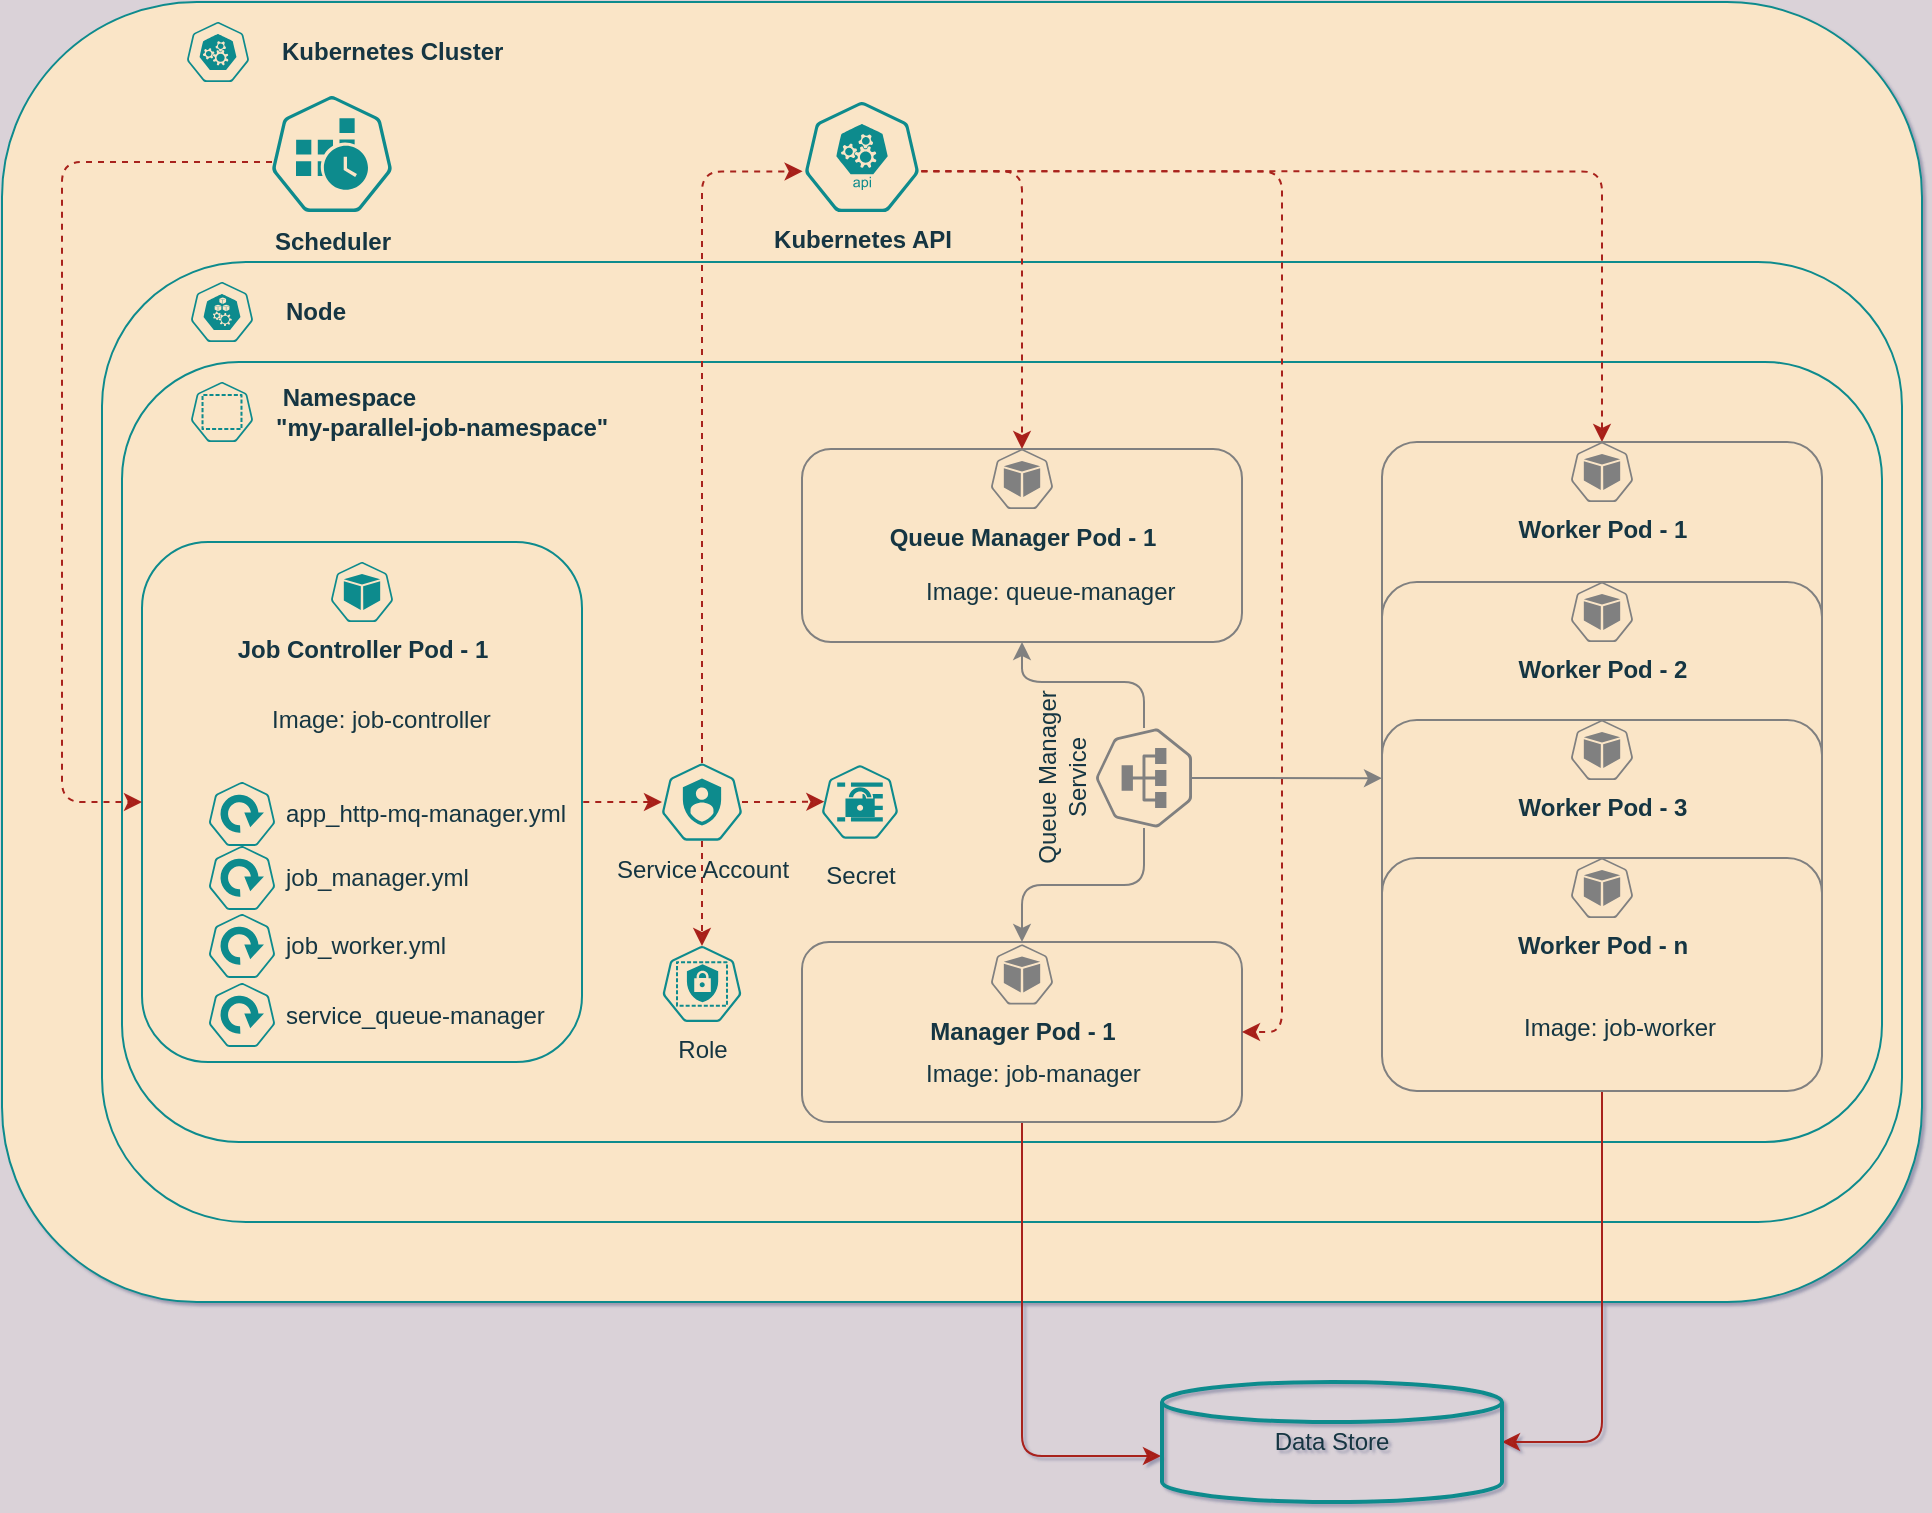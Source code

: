 <mxfile version="14.7.6" type="github">
  <diagram id="tJItVRqZhzQuj05DMi1-" name="Page-1">
    <mxGraphModel dx="1460" dy="1018" grid="1" gridSize="10" guides="1" tooltips="1" connect="1" arrows="1" fold="1" page="1" pageScale="1" pageWidth="1100" pageHeight="850" background="#DAD2D8" math="0" shadow="1">
      <root>
        <mxCell id="0" />
        <mxCell id="1" parent="0" />
        <mxCell id="mgkB3vXzsCQTFHVtWHYa-6" value="" style="whiteSpace=wrap;html=1;labelBackgroundColor=none;rounded=1;fillColor=#FAE5C7;strokeColor=#0F8B8D;fontColor=#143642;" parent="1" vertex="1">
          <mxGeometry x="80" y="40" width="960" height="650" as="geometry" />
        </mxCell>
        <mxCell id="mgkB3vXzsCQTFHVtWHYa-8" value="Scheduler" style="html=1;dashed=0;whitespace=wrap;fillColor=#FAE5C7;strokeColor=#0F8B8D;points=[[0.005,0.63,0],[0.1,0.2,0],[0.9,0.2,0],[0.5,0,0],[0.995,0.63,0],[0.72,0.99,0],[0.5,1,0],[0.28,0.99,0]];shape=mxgraph.kubernetes.icon;prIcon=cronjob;labelPosition=center;verticalLabelPosition=bottom;align=center;verticalAlign=top;fontStyle=1;rounded=1;fontColor=#143642;" parent="1" vertex="1">
          <mxGeometry x="215" y="86" width="60" height="60" as="geometry" />
        </mxCell>
        <mxCell id="mgkB3vXzsCQTFHVtWHYa-9" value="Kubernetes Cluster" style="html=1;dashed=0;whitespace=wrap;fillColor=#FAE5C7;strokeColor=#0F8B8D;points=[[0.005,0.63,0],[0.1,0.2,0],[0.9,0.2,0],[0.5,0,0],[0.995,0.63,0],[0.72,0.99,0],[0.5,1,0],[0.28,0.99,0]];shape=mxgraph.kubernetes.icon;prIcon=master;labelPosition=right;verticalLabelPosition=middle;align=left;verticalAlign=middle;fontStyle=1;rounded=1;fontColor=#143642;" parent="1" vertex="1">
          <mxGeometry x="158" y="50" width="60" height="30" as="geometry" />
        </mxCell>
        <mxCell id="mgkB3vXzsCQTFHVtWHYa-12" value="" style="whiteSpace=wrap;html=1;rounded=1;fillColor=#FAE5C7;strokeColor=#0F8B8D;fontColor=#143642;" parent="1" vertex="1">
          <mxGeometry x="130" y="170" width="900" height="480" as="geometry" />
        </mxCell>
        <mxCell id="mgkB3vXzsCQTFHVtWHYa-14" value="&amp;nbsp; &amp;nbsp;Node" style="html=1;dashed=0;whitespace=wrap;fillColor=#FAE5C7;strokeColor=#0F8B8D;points=[[0.005,0.63,0],[0.1,0.2,0],[0.9,0.2,0],[0.5,0,0],[0.995,0.63,0],[0.72,0.99,0],[0.5,1,0],[0.28,0.99,0]];shape=mxgraph.kubernetes.icon;prIcon=node;verticalAlign=middle;labelPosition=right;verticalLabelPosition=middle;align=left;fontStyle=1;rounded=1;fontColor=#143642;" parent="1" vertex="1">
          <mxGeometry x="170" y="180" width="40" height="30" as="geometry" />
        </mxCell>
        <mxCell id="mgkB3vXzsCQTFHVtWHYa-15" value="" style="whiteSpace=wrap;html=1;verticalAlign=middle;rounded=1;fillColor=#FAE5C7;strokeColor=#0F8B8D;fontColor=#143642;" parent="1" vertex="1">
          <mxGeometry x="140" y="220" width="880" height="390" as="geometry" />
        </mxCell>
        <mxCell id="mgkB3vXzsCQTFHVtWHYa-16" value="&amp;nbsp;Namespace &lt;br&gt;&quot;my-parallel-job-namespace&quot;" style="html=1;dashed=0;whitespace=wrap;fillColor=#FAE5C7;strokeColor=#0F8B8D;points=[[0.005,0.63,0],[0.1,0.2,0],[0.9,0.2,0],[0.5,0,0],[0.995,0.63,0],[0.72,0.99,0],[0.5,1,0],[0.28,0.99,0]];shape=mxgraph.kubernetes.icon;prIcon=ns;verticalAlign=middle;labelPosition=right;verticalLabelPosition=middle;align=left;fontStyle=1;rounded=1;fontColor=#143642;" parent="1" vertex="1">
          <mxGeometry x="165" y="230" width="50" height="30" as="geometry" />
        </mxCell>
        <mxCell id="mgkB3vXzsCQTFHVtWHYa-17" value="" style="whiteSpace=wrap;html=1;verticalAlign=middle;rounded=1;fillColor=#FAE5C7;strokeColor=#0F8B8D;fontColor=#143642;" parent="1" vertex="1">
          <mxGeometry x="150" y="310" width="220" height="260" as="geometry" />
        </mxCell>
        <mxCell id="mgkB3vXzsCQTFHVtWHYa-18" value="Job Controller Pod - 1" style="html=1;dashed=0;whitespace=wrap;fillColor=#FAE5C7;strokeColor=#0F8B8D;points=[[0.005,0.63,0],[0.1,0.2,0],[0.9,0.2,0],[0.5,0,0],[0.995,0.63,0],[0.72,0.99,0],[0.5,1,0],[0.28,0.99,0]];shape=mxgraph.kubernetes.icon;prIcon=pod;verticalAlign=top;labelPosition=center;verticalLabelPosition=bottom;align=center;fontStyle=1;rounded=1;fontColor=#143642;" parent="1" vertex="1">
          <mxGeometry x="240" y="320" width="40" height="30" as="geometry" />
        </mxCell>
        <mxCell id="mgkB3vXzsCQTFHVtWHYa-27" value="app_http-mq-manager.yml" style="html=1;dashed=0;whitespace=wrap;fillColor=#FAE5C7;strokeColor=#0F8B8D;points=[[0.005,0.63,0],[0.1,0.2,0],[0.9,0.2,0],[0.5,0,0],[0.995,0.63,0],[0.72,0.99,0],[0.5,1,0],[0.28,0.99,0]];shape=mxgraph.kubernetes.icon;prIcon=deploy;labelPosition=right;verticalLabelPosition=middle;align=left;verticalAlign=middle;rounded=1;fontColor=#143642;" parent="1" vertex="1">
          <mxGeometry x="180" y="430" width="40" height="32" as="geometry" />
        </mxCell>
        <mxCell id="mgkB3vXzsCQTFHVtWHYa-28" value="job_manager.yml" style="html=1;dashed=0;whitespace=wrap;fillColor=#FAE5C7;strokeColor=#0F8B8D;points=[[0.005,0.63,0],[0.1,0.2,0],[0.9,0.2,0],[0.5,0,0],[0.995,0.63,0],[0.72,0.99,0],[0.5,1,0],[0.28,0.99,0]];shape=mxgraph.kubernetes.icon;prIcon=deploy;labelPosition=right;verticalLabelPosition=middle;align=left;verticalAlign=middle;rounded=1;fontColor=#143642;" parent="1" vertex="1">
          <mxGeometry x="180" y="462" width="40" height="32" as="geometry" />
        </mxCell>
        <mxCell id="mgkB3vXzsCQTFHVtWHYa-30" value="job_worker.yml" style="html=1;dashed=0;whitespace=wrap;fillColor=#FAE5C7;strokeColor=#0F8B8D;points=[[0.005,0.63,0],[0.1,0.2,0],[0.9,0.2,0],[0.5,0,0],[0.995,0.63,0],[0.72,0.99,0],[0.5,1,0],[0.28,0.99,0]];shape=mxgraph.kubernetes.icon;prIcon=deploy;labelPosition=right;verticalLabelPosition=middle;align=left;verticalAlign=middle;rounded=1;fontColor=#143642;" parent="1" vertex="1">
          <mxGeometry x="180" y="496" width="40" height="32" as="geometry" />
        </mxCell>
        <mxCell id="Kuz7w4yUgBVaoaCUK4ov-1" value="Image: job-controller" style="shape=image;html=1;verticalAlign=middle;verticalLabelPosition=middle;labelBackgroundColor=none;imageAspect=0;aspect=fixed;image=https://cdn3.iconfinder.com/data/icons/social-media-2169/24/social_media_social_media_logo_docker-128.png;fontColor=#143642;strokeColor=#0F8B8D;fillColor=#FAE5C7;labelPosition=right;align=left;rounded=1;" parent="1" vertex="1">
          <mxGeometry x="170" y="377" width="43" height="43" as="geometry" />
        </mxCell>
        <mxCell id="Kuz7w4yUgBVaoaCUK4ov-2" value="" style="whiteSpace=wrap;html=1;verticalAlign=middle;rounded=1;fillColor=#FAE5C7;fontColor=#143642;strokeColor=#808080;" parent="1" vertex="1">
          <mxGeometry x="480" y="263.5" width="220" height="96.5" as="geometry" />
        </mxCell>
        <mxCell id="Kuz7w4yUgBVaoaCUK4ov-4" value="Queue Manager Pod - 1" style="html=1;dashed=0;whitespace=wrap;fillColor=#FAE5C7;points=[[0.005,0.63,0],[0.1,0.2,0],[0.9,0.2,0],[0.5,0,0],[0.995,0.63,0],[0.72,0.99,0],[0.5,1,0],[0.28,0.99,0]];shape=mxgraph.kubernetes.icon;prIcon=pod;verticalAlign=top;labelPosition=center;verticalLabelPosition=bottom;align=center;fontStyle=1;rounded=1;fontColor=#143642;strokeColor=#808080;" parent="1" vertex="1">
          <mxGeometry x="570" y="263.5" width="40" height="30" as="geometry" />
        </mxCell>
        <mxCell id="Kuz7w4yUgBVaoaCUK4ov-64" style="edgeStyle=orthogonalEdgeStyle;orthogonalLoop=1;jettySize=auto;html=1;entryX=-0.003;entryY=0.617;entryDx=0;entryDy=0;entryPerimeter=0;fontColor=#143642;startArrow=none;startFill=0;endArrow=classic;endFill=1;fillColor=#FAE5C7;labelBackgroundColor=#DAD2D8;strokeColor=#A8201A;" parent="1" source="Kuz7w4yUgBVaoaCUK4ov-10" target="Kuz7w4yUgBVaoaCUK4ov-63" edge="1">
          <mxGeometry relative="1" as="geometry" />
        </mxCell>
        <mxCell id="Kuz7w4yUgBVaoaCUK4ov-10" value="" style="whiteSpace=wrap;html=1;verticalAlign=middle;rounded=1;fillColor=#FAE5C7;fontColor=#143642;strokeColor=#808080;" parent="1" vertex="1">
          <mxGeometry x="480" y="510" width="220" height="90" as="geometry" />
        </mxCell>
        <mxCell id="Kuz7w4yUgBVaoaCUK4ov-12" value="Manager Pod - 1" style="html=1;dashed=0;whitespace=wrap;fillColor=#FAE5C7;points=[[0.005,0.63,0],[0.1,0.2,0],[0.9,0.2,0],[0.5,0,0],[0.995,0.63,0],[0.72,0.99,0],[0.5,1,0],[0.28,0.99,0]];shape=mxgraph.kubernetes.icon;prIcon=pod;verticalAlign=top;labelPosition=center;verticalLabelPosition=bottom;align=center;fontStyle=1;rounded=1;fontColor=#143642;strokeColor=#808080;" parent="1" vertex="1">
          <mxGeometry x="570" y="511.25" width="40" height="30" as="geometry" />
        </mxCell>
        <mxCell id="Kuz7w4yUgBVaoaCUK4ov-59" style="edgeStyle=orthogonalEdgeStyle;orthogonalLoop=1;jettySize=auto;html=1;entryX=0.5;entryY=0;entryDx=0;entryDy=0;dashed=1;fontColor=#143642;startArrow=none;startFill=0;endArrow=classic;endFill=1;fillColor=#FAE5C7;exitX=0.995;exitY=0.63;exitDx=0;exitDy=0;exitPerimeter=0;labelBackgroundColor=#DAD2D8;strokeColor=#A8201A;" parent="1" source="Kuz7w4yUgBVaoaCUK4ov-25" target="Kuz7w4yUgBVaoaCUK4ov-2" edge="1">
          <mxGeometry relative="1" as="geometry" />
        </mxCell>
        <mxCell id="Kuz7w4yUgBVaoaCUK4ov-60" style="edgeStyle=orthogonalEdgeStyle;orthogonalLoop=1;jettySize=auto;html=1;entryX=0.5;entryY=0;entryDx=0;entryDy=0;dashed=1;fontColor=#143642;startArrow=none;startFill=0;endArrow=classic;endFill=1;fillColor=#FAE5C7;exitX=0.995;exitY=0.63;exitDx=0;exitDy=0;exitPerimeter=0;labelBackgroundColor=#DAD2D8;strokeColor=#A8201A;" parent="1" source="Kuz7w4yUgBVaoaCUK4ov-25" target="Kuz7w4yUgBVaoaCUK4ov-34" edge="1">
          <mxGeometry relative="1" as="geometry" />
        </mxCell>
        <mxCell id="Kuz7w4yUgBVaoaCUK4ov-67" style="edgeStyle=orthogonalEdgeStyle;orthogonalLoop=1;jettySize=auto;html=1;entryX=1;entryY=0.5;entryDx=0;entryDy=0;exitX=0.995;exitY=0.63;exitDx=0;exitDy=0;exitPerimeter=0;dashed=1;labelBackgroundColor=#DAD2D8;strokeColor=#A8201A;fontColor=#143642;" parent="1" source="Kuz7w4yUgBVaoaCUK4ov-25" target="Kuz7w4yUgBVaoaCUK4ov-10" edge="1">
          <mxGeometry relative="1" as="geometry">
            <Array as="points">
              <mxPoint x="720" y="125" />
              <mxPoint x="720" y="555" />
            </Array>
          </mxGeometry>
        </mxCell>
        <mxCell id="Kuz7w4yUgBVaoaCUK4ov-25" value="Kubernetes API" style="html=1;dashed=0;whitespace=wrap;fillColor=#FAE5C7;strokeColor=#0F8B8D;points=[[0.005,0.63,0],[0.1,0.2,0],[0.9,0.2,0],[0.5,0,0],[0.995,0.63,0],[0.72,0.99,0],[0.5,1,0],[0.28,0.99,0]];shape=mxgraph.kubernetes.icon;prIcon=api;fontColor=#143642;labelPosition=center;verticalLabelPosition=bottom;align=center;verticalAlign=top;fontStyle=1;rounded=1;" parent="1" vertex="1">
          <mxGeometry x="480" y="90" width="60" height="55" as="geometry" />
        </mxCell>
        <mxCell id="Kuz7w4yUgBVaoaCUK4ov-53" style="edgeStyle=orthogonalEdgeStyle;orthogonalLoop=1;jettySize=auto;html=1;fontColor=#143642;fillColor=#FAE5C7;entryX=0.005;entryY=0.63;entryDx=0;entryDy=0;exitX=0.5;exitY=0;exitDx=0;exitDy=0;exitPerimeter=0;dashed=1;entryPerimeter=0;labelBackgroundColor=#DAD2D8;strokeColor=#A8201A;" parent="1" source="Kuz7w4yUgBVaoaCUK4ov-26" target="Kuz7w4yUgBVaoaCUK4ov-25" edge="1">
          <mxGeometry relative="1" as="geometry" />
        </mxCell>
        <mxCell id="Kuz7w4yUgBVaoaCUK4ov-55" style="edgeStyle=orthogonalEdgeStyle;orthogonalLoop=1;jettySize=auto;html=1;entryX=1;entryY=0.5;entryDx=0;entryDy=0;fontColor=#143642;fillColor=#FAE5C7;endArrow=none;endFill=0;startArrow=classic;startFill=1;dashed=1;labelBackgroundColor=#DAD2D8;strokeColor=#A8201A;" parent="1" source="Kuz7w4yUgBVaoaCUK4ov-26" target="mgkB3vXzsCQTFHVtWHYa-17" edge="1">
          <mxGeometry relative="1" as="geometry" />
        </mxCell>
        <mxCell id="Kuz7w4yUgBVaoaCUK4ov-70" style="edgeStyle=orthogonalEdgeStyle;orthogonalLoop=1;jettySize=auto;html=1;entryX=0.031;entryY=0.496;entryDx=0;entryDy=0;entryPerimeter=0;dashed=1;labelBackgroundColor=#DAD2D8;strokeColor=#A8201A;fontColor=#143642;" parent="1" source="Kuz7w4yUgBVaoaCUK4ov-26" target="Kuz7w4yUgBVaoaCUK4ov-69" edge="1">
          <mxGeometry relative="1" as="geometry" />
        </mxCell>
        <mxCell id="Kuz7w4yUgBVaoaCUK4ov-71" style="edgeStyle=orthogonalEdgeStyle;orthogonalLoop=1;jettySize=auto;html=1;dashed=1;labelBackgroundColor=#DAD2D8;strokeColor=#A8201A;fontColor=#143642;" parent="1" source="Kuz7w4yUgBVaoaCUK4ov-26" target="Kuz7w4yUgBVaoaCUK4ov-68" edge="1">
          <mxGeometry relative="1" as="geometry" />
        </mxCell>
        <mxCell id="Kuz7w4yUgBVaoaCUK4ov-26" value="Service Account" style="html=1;dashed=0;whitespace=wrap;fillColor=#FAE5C7;strokeColor=#0F8B8D;points=[[0.005,0.63,0],[0.1,0.2,0],[0.9,0.2,0],[0.5,0,0],[0.995,0.63,0],[0.72,0.99,0],[0.5,1,0],[0.28,0.99,0]];shape=mxgraph.kubernetes.icon;prIcon=sa;fontColor=#143642;labelPosition=center;verticalLabelPosition=bottom;align=center;verticalAlign=top;rounded=1;" parent="1" vertex="1">
          <mxGeometry x="410" y="420.5" width="40" height="39" as="geometry" />
        </mxCell>
        <mxCell id="Kuz7w4yUgBVaoaCUK4ov-48" style="edgeStyle=orthogonalEdgeStyle;orthogonalLoop=1;jettySize=auto;html=1;fontColor=#143642;fillColor=#FAE5C7;labelBackgroundColor=#DAD2D8;strokeColor=#808080;" parent="1" source="Kuz7w4yUgBVaoaCUK4ov-27" target="Kuz7w4yUgBVaoaCUK4ov-2" edge="1">
          <mxGeometry relative="1" as="geometry">
            <Array as="points">
              <mxPoint x="651" y="380" />
              <mxPoint x="590" y="380" />
            </Array>
          </mxGeometry>
        </mxCell>
        <mxCell id="Kuz7w4yUgBVaoaCUK4ov-49" style="edgeStyle=orthogonalEdgeStyle;orthogonalLoop=1;jettySize=auto;html=1;entryX=0.5;entryY=0;entryDx=0;entryDy=0;fontColor=#143642;fillColor=#FAE5C7;labelBackgroundColor=#DAD2D8;strokeColor=#808080;" parent="1" source="Kuz7w4yUgBVaoaCUK4ov-27" target="Kuz7w4yUgBVaoaCUK4ov-10" edge="1">
          <mxGeometry relative="1" as="geometry" />
        </mxCell>
        <mxCell id="Kuz7w4yUgBVaoaCUK4ov-51" style="edgeStyle=orthogonalEdgeStyle;orthogonalLoop=1;jettySize=auto;html=1;fontColor=#143642;fillColor=#FAE5C7;entryX=0;entryY=0.25;entryDx=0;entryDy=0;exitX=0.5;exitY=1;exitDx=0;exitDy=0;exitPerimeter=0;labelBackgroundColor=#DAD2D8;strokeColor=#808080;" parent="1" source="Kuz7w4yUgBVaoaCUK4ov-27" target="Kuz7w4yUgBVaoaCUK4ov-40" edge="1">
          <mxGeometry relative="1" as="geometry">
            <Array as="points">
              <mxPoint x="770" y="428" />
            </Array>
          </mxGeometry>
        </mxCell>
        <mxCell id="Kuz7w4yUgBVaoaCUK4ov-27" value="Queue Manager &lt;br&gt;Service" style="html=1;dashed=0;whitespace=wrap;fillColor=#FAE5C7;points=[[0.005,0.63,0],[0.1,0.2,0],[0.9,0.2,0],[0.5,0,0],[0.995,0.63,0],[0.72,0.99,0],[0.5,1,0],[0.28,0.99,0]];shape=mxgraph.kubernetes.icon;prIcon=svc;fontColor=#143642;labelPosition=center;verticalLabelPosition=top;align=center;verticalAlign=bottom;rounded=1;rotation=270;strokeColor=#808080;" parent="1" vertex="1">
          <mxGeometry x="626" y="404" width="50" height="48" as="geometry" />
        </mxCell>
        <mxCell id="Kuz7w4yUgBVaoaCUK4ov-34" value="" style="whiteSpace=wrap;html=1;verticalAlign=middle;rounded=1;fillColor=#FAE5C7;fontColor=#143642;strokeColor=#808080;" parent="1" vertex="1">
          <mxGeometry x="770" y="260" width="220" height="116.5" as="geometry" />
        </mxCell>
        <mxCell id="Kuz7w4yUgBVaoaCUK4ov-35" value="Image_job-worker" style="shape=image;html=1;verticalAlign=middle;verticalLabelPosition=middle;imageAspect=0;aspect=fixed;image=https://cdn3.iconfinder.com/data/icons/social-media-2169/24/social_media_social_media_logo_docker-128.png;fontColor=#143642;fillColor=#FAE5C7;labelPosition=right;align=left;rounded=1;labelBackgroundColor=#DAD2D8;strokeColor=#808080;" parent="1" vertex="1">
          <mxGeometry x="790" y="317" width="43" height="43" as="geometry" />
        </mxCell>
        <mxCell id="Kuz7w4yUgBVaoaCUK4ov-36" value="Worker Pod - 1" style="html=1;dashed=0;whitespace=wrap;fillColor=#FAE5C7;points=[[0.005,0.63,0],[0.1,0.2,0],[0.9,0.2,0],[0.5,0,0],[0.995,0.63,0],[0.72,0.99,0],[0.5,1,0],[0.28,0.99,0]];shape=mxgraph.kubernetes.icon;prIcon=pod;verticalAlign=top;labelPosition=center;verticalLabelPosition=bottom;align=center;fontStyle=1;rounded=1;fontColor=#143642;strokeColor=#808080;" parent="1" vertex="1">
          <mxGeometry x="860" y="260" width="40" height="30" as="geometry" />
        </mxCell>
        <mxCell id="Kuz7w4yUgBVaoaCUK4ov-37" value="" style="whiteSpace=wrap;html=1;verticalAlign=middle;rounded=1;fillColor=#FAE5C7;fontColor=#143642;strokeColor=#808080;" parent="1" vertex="1">
          <mxGeometry x="770" y="330" width="220" height="116.5" as="geometry" />
        </mxCell>
        <mxCell id="Kuz7w4yUgBVaoaCUK4ov-38" value="Image_job-worker" style="shape=image;html=1;verticalAlign=middle;verticalLabelPosition=middle;imageAspect=0;aspect=fixed;image=https://cdn3.iconfinder.com/data/icons/social-media-2169/24/social_media_social_media_logo_docker-128.png;fontColor=#143642;fillColor=#FAE5C7;labelPosition=right;align=left;rounded=1;labelBackgroundColor=#DAD2D8;strokeColor=#808080;" parent="1" vertex="1">
          <mxGeometry x="790" y="387" width="43" height="43" as="geometry" />
        </mxCell>
        <mxCell id="Kuz7w4yUgBVaoaCUK4ov-39" value="Worker Pod - 2" style="html=1;dashed=0;whitespace=wrap;fillColor=#FAE5C7;points=[[0.005,0.63,0],[0.1,0.2,0],[0.9,0.2,0],[0.5,0,0],[0.995,0.63,0],[0.72,0.99,0],[0.5,1,0],[0.28,0.99,0]];shape=mxgraph.kubernetes.icon;prIcon=pod;verticalAlign=top;labelPosition=center;verticalLabelPosition=bottom;align=center;fontStyle=1;rounded=1;fontColor=#143642;strokeColor=#808080;" parent="1" vertex="1">
          <mxGeometry x="860" y="330" width="40" height="30" as="geometry" />
        </mxCell>
        <mxCell id="Kuz7w4yUgBVaoaCUK4ov-40" value="" style="whiteSpace=wrap;html=1;verticalAlign=middle;rounded=1;fillColor=#FAE5C7;fontColor=#143642;strokeColor=#808080;" parent="1" vertex="1">
          <mxGeometry x="770" y="399" width="220" height="116.5" as="geometry" />
        </mxCell>
        <mxCell id="Kuz7w4yUgBVaoaCUK4ov-41" value="Image_job-worker" style="shape=image;html=1;verticalAlign=middle;verticalLabelPosition=middle;imageAspect=0;aspect=fixed;image=https://cdn3.iconfinder.com/data/icons/social-media-2169/24/social_media_social_media_logo_docker-128.png;fontColor=#143642;fillColor=#FAE5C7;labelPosition=right;align=left;rounded=1;labelBackgroundColor=#DAD2D8;strokeColor=#808080;" parent="1" vertex="1">
          <mxGeometry x="790" y="456" width="43" height="43" as="geometry" />
        </mxCell>
        <mxCell id="Kuz7w4yUgBVaoaCUK4ov-42" value="Worker Pod - 3" style="html=1;dashed=0;whitespace=wrap;fillColor=#FAE5C7;points=[[0.005,0.63,0],[0.1,0.2,0],[0.9,0.2,0],[0.5,0,0],[0.995,0.63,0],[0.72,0.99,0],[0.5,1,0],[0.28,0.99,0]];shape=mxgraph.kubernetes.icon;prIcon=pod;verticalAlign=top;labelPosition=center;verticalLabelPosition=bottom;align=center;fontStyle=1;rounded=1;fontColor=#143642;strokeColor=#808080;" parent="1" vertex="1">
          <mxGeometry x="860" y="399" width="40" height="30" as="geometry" />
        </mxCell>
        <mxCell id="Kuz7w4yUgBVaoaCUK4ov-65" style="edgeStyle=orthogonalEdgeStyle;orthogonalLoop=1;jettySize=auto;html=1;entryX=1;entryY=0.5;entryDx=0;entryDy=0;entryPerimeter=0;fontColor=#143642;startArrow=none;startFill=0;endArrow=classic;endFill=1;fillColor=#FAE5C7;labelBackgroundColor=#DAD2D8;strokeColor=#A8201A;" parent="1" source="Kuz7w4yUgBVaoaCUK4ov-43" target="Kuz7w4yUgBVaoaCUK4ov-63" edge="1">
          <mxGeometry relative="1" as="geometry" />
        </mxCell>
        <mxCell id="Kuz7w4yUgBVaoaCUK4ov-43" value="" style="whiteSpace=wrap;html=1;verticalAlign=middle;rounded=1;fillColor=#FAE5C7;fontColor=#143642;strokeColor=#808080;" parent="1" vertex="1">
          <mxGeometry x="770" y="468" width="220" height="116.5" as="geometry" />
        </mxCell>
        <mxCell id="Kuz7w4yUgBVaoaCUK4ov-45" value="Worker Pod - n" style="html=1;dashed=0;whitespace=wrap;fillColor=#FAE5C7;points=[[0.005,0.63,0],[0.1,0.2,0],[0.9,0.2,0],[0.5,0,0],[0.995,0.63,0],[0.72,0.99,0],[0.5,1,0],[0.28,0.99,0]];shape=mxgraph.kubernetes.icon;prIcon=pod;verticalAlign=top;labelPosition=center;verticalLabelPosition=bottom;align=center;fontStyle=1;rounded=1;fontColor=#143642;strokeColor=#808080;" parent="1" vertex="1">
          <mxGeometry x="860" y="468" width="40" height="30" as="geometry" />
        </mxCell>
        <mxCell id="Kuz7w4yUgBVaoaCUK4ov-57" style="edgeStyle=orthogonalEdgeStyle;orthogonalLoop=1;jettySize=auto;html=1;entryX=0;entryY=0.5;entryDx=0;entryDy=0;dashed=1;fontColor=#143642;startArrow=none;startFill=0;endArrow=classic;endFill=1;fillColor=#FAE5C7;labelBackgroundColor=#DAD2D8;strokeColor=#A8201A;" parent="1" source="mgkB3vXzsCQTFHVtWHYa-8" target="mgkB3vXzsCQTFHVtWHYa-17" edge="1">
          <mxGeometry relative="1" as="geometry">
            <Array as="points">
              <mxPoint x="110" y="120" />
              <mxPoint x="110" y="440" />
            </Array>
          </mxGeometry>
        </mxCell>
        <mxCell id="Kuz7w4yUgBVaoaCUK4ov-63" value="Data Store" style="strokeWidth=2;html=1;shape=mxgraph.flowchart.database;whiteSpace=wrap;fontColor=#143642;labelPosition=center;verticalLabelPosition=middle;align=center;verticalAlign=middle;fillColor=none;rounded=1;strokeColor=#0F8B8D;" parent="1" vertex="1">
          <mxGeometry x="660" y="730" width="170" height="60" as="geometry" />
        </mxCell>
        <mxCell id="Kuz7w4yUgBVaoaCUK4ov-66" value="service_queue-manager" style="html=1;dashed=0;whitespace=wrap;fillColor=#FAE5C7;strokeColor=#0F8B8D;points=[[0.005,0.63,0],[0.1,0.2,0],[0.9,0.2,0],[0.5,0,0],[0.995,0.63,0],[0.72,0.99,0],[0.5,1,0],[0.28,0.99,0]];shape=mxgraph.kubernetes.icon;prIcon=deploy;labelPosition=right;verticalLabelPosition=middle;align=left;verticalAlign=middle;rounded=1;fontColor=#143642;" parent="1" vertex="1">
          <mxGeometry x="180" y="530.5" width="40" height="32" as="geometry" />
        </mxCell>
        <mxCell id="Kuz7w4yUgBVaoaCUK4ov-68" value="Role" style="html=1;dashed=0;whitespace=wrap;fillColor=#FAE5C7;strokeColor=#0F8B8D;points=[[0.005,0.63,0],[0.1,0.2,0],[0.9,0.2,0],[0.5,0,0],[0.995,0.63,0],[0.72,0.99,0],[0.5,1,0],[0.28,0.99,0]];shape=mxgraph.kubernetes.icon;prIcon=role;labelPosition=center;verticalLabelPosition=bottom;align=center;verticalAlign=top;rounded=1;fontColor=#143642;" parent="1" vertex="1">
          <mxGeometry x="407.5" y="512" width="45" height="38" as="geometry" />
        </mxCell>
        <mxCell id="Kuz7w4yUgBVaoaCUK4ov-69" value="Secret" style="html=1;dashed=0;whitespace=wrap;fillColor=#FAE5C7;strokeColor=#0F8B8D;points=[[0.005,0.63,0],[0.1,0.2,0],[0.9,0.2,0],[0.5,0,0],[0.995,0.63,0],[0.72,0.99,0],[0.5,1,0],[0.28,0.99,0]];shape=mxgraph.kubernetes.icon;prIcon=secret;labelPosition=center;verticalLabelPosition=bottom;align=center;verticalAlign=top;rounded=1;fontColor=#143642;" parent="1" vertex="1">
          <mxGeometry x="490" y="417.5" width="38" height="45" as="geometry" />
        </mxCell>
        <mxCell id="6YDGP5w8Ynxchr9lv6P8-1" value="Image: queue-manager" style="shape=image;html=1;verticalAlign=middle;verticalLabelPosition=middle;labelBackgroundColor=none;imageAspect=0;aspect=fixed;image=https://cdn0.iconfinder.com/data/icons/social-media-2104/24/social_media_social_media_logo_docker-128.png;rounded=0;dashed=1;sketch=0;fontColor=#143642;strokeColor=#808080;fillColor=#FAE5C7;labelPosition=right;align=left;" vertex="1" parent="1">
          <mxGeometry x="491" y="310" width="49" height="49" as="geometry" />
        </mxCell>
        <mxCell id="6YDGP5w8Ynxchr9lv6P8-2" value="Image: job-manager" style="shape=image;html=1;verticalAlign=middle;verticalLabelPosition=middle;labelBackgroundColor=none;imageAspect=0;aspect=fixed;image=https://cdn0.iconfinder.com/data/icons/social-media-2104/24/social_media_social_media_logo_docker-128.png;rounded=0;dashed=1;sketch=0;fontColor=#143642;strokeColor=#808080;fillColor=#FAE5C7;labelPosition=right;align=left;" vertex="1" parent="1">
          <mxGeometry x="491" y="551" width="49" height="49" as="geometry" />
        </mxCell>
        <mxCell id="6YDGP5w8Ynxchr9lv6P8-3" value="Image: job-worker" style="shape=image;html=1;verticalAlign=middle;verticalLabelPosition=middle;labelBackgroundColor=none;imageAspect=0;aspect=fixed;image=https://cdn0.iconfinder.com/data/icons/social-media-2104/24/social_media_social_media_logo_docker-128.png;rounded=0;dashed=1;sketch=0;fontColor=#143642;strokeColor=#808080;fillColor=#FAE5C7;labelPosition=right;align=left;" vertex="1" parent="1">
          <mxGeometry x="790" y="528" width="49" height="49" as="geometry" />
        </mxCell>
      </root>
    </mxGraphModel>
  </diagram>
</mxfile>
